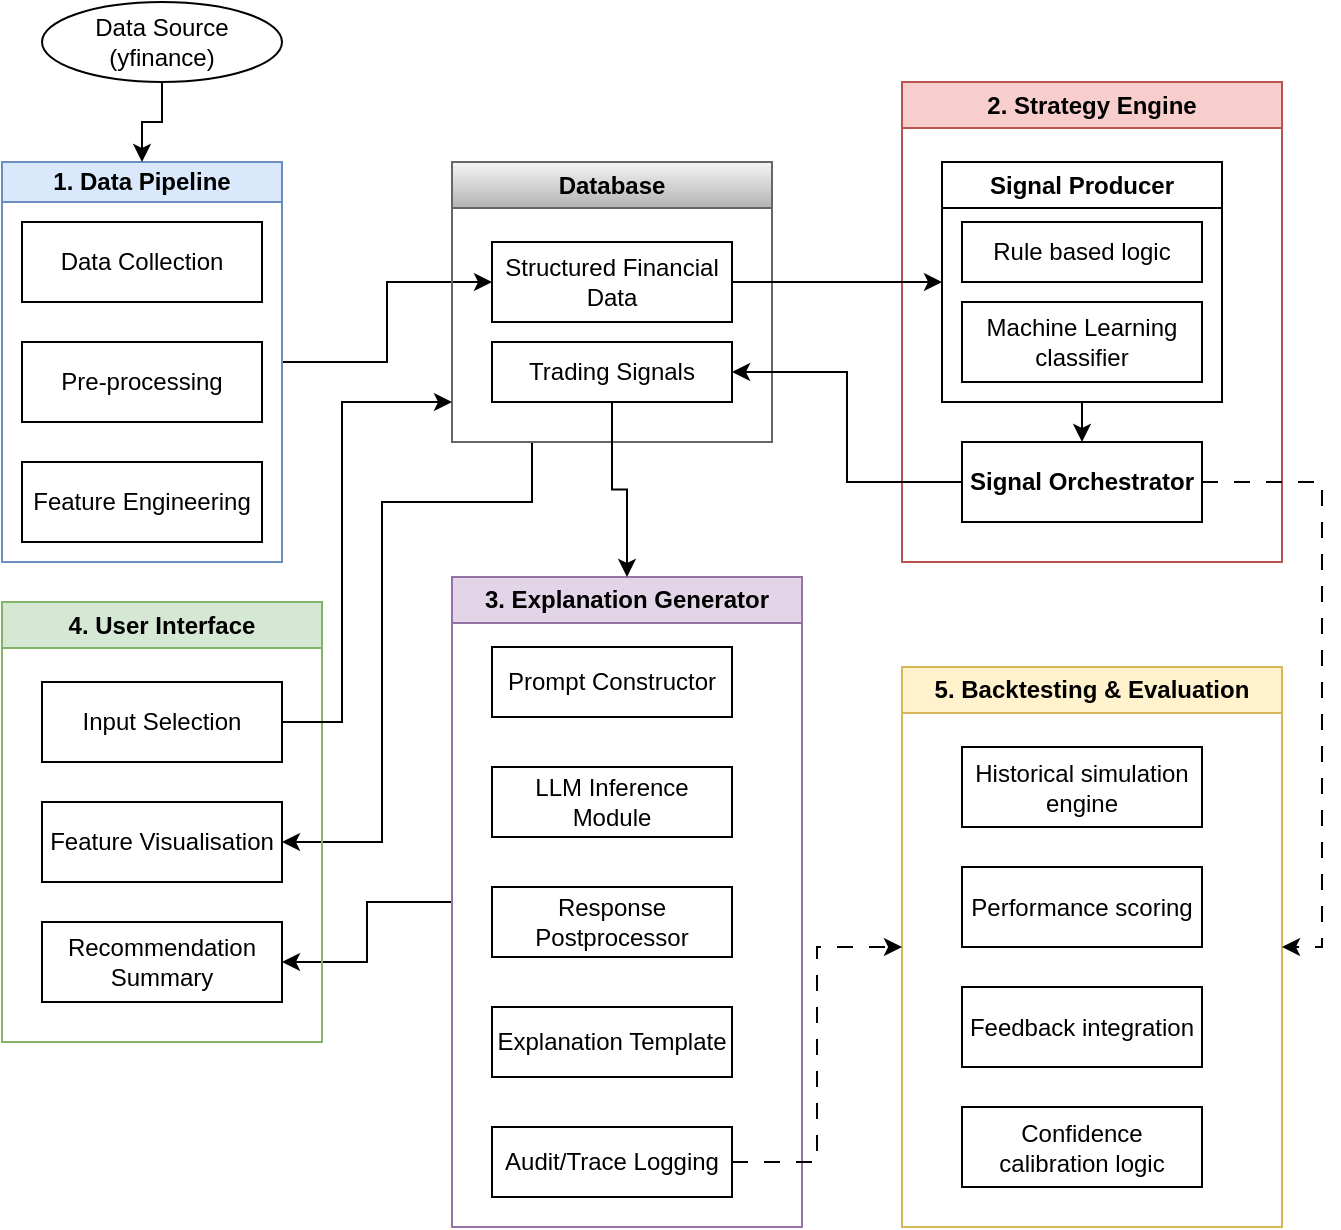 <mxfile version="27.1.5">
  <diagram name="Page-1" id="SKRfB4CFB9PveHrOLZOc">
    <mxGraphModel dx="1240" dy="665" grid="1" gridSize="10" guides="1" tooltips="1" connect="1" arrows="1" fold="1" page="1" pageScale="1" pageWidth="850" pageHeight="1100" math="0" shadow="0">
      <root>
        <mxCell id="0" />
        <mxCell id="1" parent="0" />
        <mxCell id="vz3I2XTfI4akzPilVEYz-20" value="2. Strategy Engine" style="swimlane;whiteSpace=wrap;html=1;fillColor=#f8cecc;strokeColor=#b85450;" vertex="1" parent="1">
          <mxGeometry x="490" y="80" width="190" height="240" as="geometry">
            <mxRectangle x="200" y="440" width="130" height="30" as="alternateBounds" />
          </mxGeometry>
        </mxCell>
        <mxCell id="vz3I2XTfI4akzPilVEYz-77" value="&lt;b&gt;Signal Orchestrator&lt;/b&gt;" style="rounded=0;whiteSpace=wrap;html=1;" vertex="1" parent="vz3I2XTfI4akzPilVEYz-20">
          <mxGeometry x="30" y="180" width="120" height="40" as="geometry" />
        </mxCell>
        <mxCell id="vz3I2XTfI4akzPilVEYz-90" style="edgeStyle=orthogonalEdgeStyle;rounded=0;orthogonalLoop=1;jettySize=auto;html=1;exitX=0.5;exitY=1;exitDx=0;exitDy=0;entryX=0.5;entryY=0;entryDx=0;entryDy=0;" edge="1" parent="vz3I2XTfI4akzPilVEYz-20" source="vz3I2XTfI4akzPilVEYz-80" target="vz3I2XTfI4akzPilVEYz-77">
          <mxGeometry relative="1" as="geometry" />
        </mxCell>
        <mxCell id="vz3I2XTfI4akzPilVEYz-80" value="Signal Producer" style="swimlane;whiteSpace=wrap;html=1;" vertex="1" parent="vz3I2XTfI4akzPilVEYz-20">
          <mxGeometry x="20" y="40" width="140" height="120" as="geometry" />
        </mxCell>
        <mxCell id="vz3I2XTfI4akzPilVEYz-21" value="Rule based logic" style="rounded=0;whiteSpace=wrap;html=1;" vertex="1" parent="vz3I2XTfI4akzPilVEYz-80">
          <mxGeometry x="10" y="30" width="120" height="30" as="geometry" />
        </mxCell>
        <mxCell id="vz3I2XTfI4akzPilVEYz-22" value="Machine Learning classifier" style="rounded=0;whiteSpace=wrap;html=1;" vertex="1" parent="vz3I2XTfI4akzPilVEYz-80">
          <mxGeometry x="10" y="70" width="120" height="40" as="geometry" />
        </mxCell>
        <mxCell id="vz3I2XTfI4akzPilVEYz-75" style="edgeStyle=orthogonalEdgeStyle;rounded=0;orthogonalLoop=1;jettySize=auto;html=1;exitX=1;exitY=0.5;exitDx=0;exitDy=0;entryX=0;entryY=0.5;entryDx=0;entryDy=0;" edge="1" parent="1" source="vz3I2XTfI4akzPilVEYz-23" target="vz3I2XTfI4akzPilVEYz-16">
          <mxGeometry relative="1" as="geometry" />
        </mxCell>
        <mxCell id="vz3I2XTfI4akzPilVEYz-23" value="&lt;div&gt;1. Data Pipeline&lt;/div&gt;" style="swimlane;whiteSpace=wrap;html=1;startSize=20;fillColor=#dae8fc;strokeColor=#6c8ebf;" vertex="1" parent="1">
          <mxGeometry x="40" y="120" width="140" height="200" as="geometry" />
        </mxCell>
        <mxCell id="vz3I2XTfI4akzPilVEYz-1" value="Data Collection" style="rounded=0;whiteSpace=wrap;html=1;" vertex="1" parent="vz3I2XTfI4akzPilVEYz-23">
          <mxGeometry x="10" y="30" width="120" height="40" as="geometry" />
        </mxCell>
        <mxCell id="vz3I2XTfI4akzPilVEYz-5" value="Pre-processing" style="whiteSpace=wrap;html=1;rounded=0;" vertex="1" parent="vz3I2XTfI4akzPilVEYz-23">
          <mxGeometry x="10" y="90" width="120" height="40" as="geometry" />
        </mxCell>
        <mxCell id="vz3I2XTfI4akzPilVEYz-7" value="Feature Engineering" style="whiteSpace=wrap;html=1;rounded=0;" vertex="1" parent="vz3I2XTfI4akzPilVEYz-23">
          <mxGeometry x="10" y="150" width="120" height="40" as="geometry" />
        </mxCell>
        <mxCell id="vz3I2XTfI4akzPilVEYz-93" style="edgeStyle=orthogonalEdgeStyle;rounded=0;orthogonalLoop=1;jettySize=auto;html=1;exitX=0.25;exitY=1;exitDx=0;exitDy=0;entryX=1;entryY=0.5;entryDx=0;entryDy=0;" edge="1" parent="1" source="vz3I2XTfI4akzPilVEYz-24" target="vz3I2XTfI4akzPilVEYz-54">
          <mxGeometry relative="1" as="geometry">
            <Array as="points">
              <mxPoint x="305" y="290" />
              <mxPoint x="230" y="290" />
              <mxPoint x="230" y="460" />
            </Array>
          </mxGeometry>
        </mxCell>
        <mxCell id="vz3I2XTfI4akzPilVEYz-24" value="Database" style="swimlane;whiteSpace=wrap;html=1;fillColor=#f5f5f5;strokeColor=#666666;gradientColor=#b3b3b3;" vertex="1" parent="1">
          <mxGeometry x="265" y="120" width="160" height="140" as="geometry" />
        </mxCell>
        <mxCell id="vz3I2XTfI4akzPilVEYz-16" value="Structured Financial Data" style="whiteSpace=wrap;html=1;rounded=0;" vertex="1" parent="vz3I2XTfI4akzPilVEYz-24">
          <mxGeometry x="20" y="40" width="120" height="40" as="geometry" />
        </mxCell>
        <mxCell id="vz3I2XTfI4akzPilVEYz-72" value="Trading Signals" style="rounded=0;whiteSpace=wrap;html=1;" vertex="1" parent="vz3I2XTfI4akzPilVEYz-24">
          <mxGeometry x="20" y="90" width="120" height="30" as="geometry" />
        </mxCell>
        <mxCell id="vz3I2XTfI4akzPilVEYz-86" style="edgeStyle=orthogonalEdgeStyle;rounded=0;orthogonalLoop=1;jettySize=auto;html=1;exitX=0;exitY=0.5;exitDx=0;exitDy=0;entryX=1;entryY=0.5;entryDx=0;entryDy=0;" edge="1" parent="1" source="vz3I2XTfI4akzPilVEYz-32" target="vz3I2XTfI4akzPilVEYz-52">
          <mxGeometry relative="1" as="geometry" />
        </mxCell>
        <mxCell id="vz3I2XTfI4akzPilVEYz-32" value="3. Explanation Generator" style="swimlane;whiteSpace=wrap;html=1;fillColor=#e1d5e7;strokeColor=#9673a6;" vertex="1" parent="1">
          <mxGeometry x="265" y="327.5" width="175" height="325" as="geometry" />
        </mxCell>
        <mxCell id="vz3I2XTfI4akzPilVEYz-41" value="Prompt Constructor" style="rounded=0;whiteSpace=wrap;html=1;" vertex="1" parent="vz3I2XTfI4akzPilVEYz-32">
          <mxGeometry x="20" y="35" width="120" height="35" as="geometry" />
        </mxCell>
        <mxCell id="vz3I2XTfI4akzPilVEYz-42" value="LLM Inference Module" style="rounded=0;whiteSpace=wrap;html=1;" vertex="1" parent="vz3I2XTfI4akzPilVEYz-32">
          <mxGeometry x="20" y="95" width="120" height="35" as="geometry" />
        </mxCell>
        <mxCell id="vz3I2XTfI4akzPilVEYz-44" value="Response Postprocessor" style="rounded=0;whiteSpace=wrap;html=1;" vertex="1" parent="vz3I2XTfI4akzPilVEYz-32">
          <mxGeometry x="20" y="155" width="120" height="35" as="geometry" />
        </mxCell>
        <mxCell id="vz3I2XTfI4akzPilVEYz-46" value="Explanation Template" style="rounded=0;whiteSpace=wrap;html=1;" vertex="1" parent="vz3I2XTfI4akzPilVEYz-32">
          <mxGeometry x="20" y="215" width="120" height="35" as="geometry" />
        </mxCell>
        <mxCell id="vz3I2XTfI4akzPilVEYz-48" value="Audit/Trace Logging" style="rounded=0;whiteSpace=wrap;html=1;" vertex="1" parent="vz3I2XTfI4akzPilVEYz-32">
          <mxGeometry x="20" y="275" width="120" height="35" as="geometry" />
        </mxCell>
        <mxCell id="vz3I2XTfI4akzPilVEYz-37" style="edgeStyle=orthogonalEdgeStyle;rounded=0;orthogonalLoop=1;jettySize=auto;html=1;exitX=0.5;exitY=1;exitDx=0;exitDy=0;entryX=0.5;entryY=0;entryDx=0;entryDy=0;" edge="1" parent="1" source="vz3I2XTfI4akzPilVEYz-14" target="vz3I2XTfI4akzPilVEYz-23">
          <mxGeometry relative="1" as="geometry" />
        </mxCell>
        <mxCell id="vz3I2XTfI4akzPilVEYz-14" value="Data Source (yfinance)" style="ellipse;whiteSpace=wrap;html=1;" vertex="1" parent="1">
          <mxGeometry x="60" y="40" width="120" height="40" as="geometry" />
        </mxCell>
        <mxCell id="vz3I2XTfI4akzPilVEYz-50" value="4. User Interface" style="swimlane;whiteSpace=wrap;html=1;fillColor=#d5e8d4;strokeColor=#82b366;" vertex="1" parent="1">
          <mxGeometry x="40" y="340" width="160" height="220" as="geometry" />
        </mxCell>
        <mxCell id="vz3I2XTfI4akzPilVEYz-51" value="Input Selection" style="rounded=0;whiteSpace=wrap;html=1;" vertex="1" parent="vz3I2XTfI4akzPilVEYz-50">
          <mxGeometry x="20" y="40" width="120" height="40" as="geometry" />
        </mxCell>
        <mxCell id="vz3I2XTfI4akzPilVEYz-52" value="Recommendation Summary" style="rounded=0;whiteSpace=wrap;html=1;" vertex="1" parent="vz3I2XTfI4akzPilVEYz-50">
          <mxGeometry x="20" y="160" width="120" height="40" as="geometry" />
        </mxCell>
        <mxCell id="vz3I2XTfI4akzPilVEYz-54" value="Feature Visualisation" style="rounded=0;whiteSpace=wrap;html=1;" vertex="1" parent="vz3I2XTfI4akzPilVEYz-50">
          <mxGeometry x="20" y="100" width="120" height="40" as="geometry" />
        </mxCell>
        <mxCell id="vz3I2XTfI4akzPilVEYz-60" value="5. Backtesting &amp;amp; Evaluation" style="swimlane;whiteSpace=wrap;html=1;fillColor=#fff2cc;strokeColor=#d6b656;" vertex="1" parent="1">
          <mxGeometry x="490" y="372.5" width="190" height="280" as="geometry" />
        </mxCell>
        <mxCell id="vz3I2XTfI4akzPilVEYz-61" value="Historical simulation engine" style="rounded=0;whiteSpace=wrap;html=1;" vertex="1" parent="vz3I2XTfI4akzPilVEYz-60">
          <mxGeometry x="30" y="40" width="120" height="40" as="geometry" />
        </mxCell>
        <mxCell id="vz3I2XTfI4akzPilVEYz-62" value="Performance scoring" style="rounded=0;whiteSpace=wrap;html=1;" vertex="1" parent="vz3I2XTfI4akzPilVEYz-60">
          <mxGeometry x="30" y="100" width="120" height="40" as="geometry" />
        </mxCell>
        <mxCell id="vz3I2XTfI4akzPilVEYz-64" value="Feedback integration" style="rounded=0;whiteSpace=wrap;html=1;" vertex="1" parent="vz3I2XTfI4akzPilVEYz-60">
          <mxGeometry x="30" y="160" width="120" height="40" as="geometry" />
        </mxCell>
        <mxCell id="vz3I2XTfI4akzPilVEYz-66" value="Confidence calibration logic" style="rounded=0;whiteSpace=wrap;html=1;" vertex="1" parent="vz3I2XTfI4akzPilVEYz-60">
          <mxGeometry x="30" y="220" width="120" height="40" as="geometry" />
        </mxCell>
        <mxCell id="vz3I2XTfI4akzPilVEYz-76" style="edgeStyle=orthogonalEdgeStyle;rounded=0;orthogonalLoop=1;jettySize=auto;html=1;exitX=1;exitY=0.5;exitDx=0;exitDy=0;entryX=0;entryY=0.5;entryDx=0;entryDy=0;" edge="1" parent="1" source="vz3I2XTfI4akzPilVEYz-16" target="vz3I2XTfI4akzPilVEYz-80">
          <mxGeometry relative="1" as="geometry" />
        </mxCell>
        <mxCell id="vz3I2XTfI4akzPilVEYz-82" style="edgeStyle=orthogonalEdgeStyle;rounded=0;orthogonalLoop=1;jettySize=auto;html=1;exitX=0;exitY=0.5;exitDx=0;exitDy=0;entryX=1;entryY=0.5;entryDx=0;entryDy=0;" edge="1" parent="1" source="vz3I2XTfI4akzPilVEYz-77" target="vz3I2XTfI4akzPilVEYz-72">
          <mxGeometry relative="1" as="geometry" />
        </mxCell>
        <mxCell id="vz3I2XTfI4akzPilVEYz-84" style="edgeStyle=orthogonalEdgeStyle;rounded=0;orthogonalLoop=1;jettySize=auto;html=1;exitX=0.5;exitY=1;exitDx=0;exitDy=0;" edge="1" parent="1" source="vz3I2XTfI4akzPilVEYz-72" target="vz3I2XTfI4akzPilVEYz-32">
          <mxGeometry relative="1" as="geometry" />
        </mxCell>
        <mxCell id="vz3I2XTfI4akzPilVEYz-87" style="edgeStyle=orthogonalEdgeStyle;rounded=0;orthogonalLoop=1;jettySize=auto;html=1;exitX=1;exitY=0.5;exitDx=0;exitDy=0;entryX=0;entryY=0.5;entryDx=0;entryDy=0;dashed=1;dashPattern=8 8;" edge="1" parent="1" source="vz3I2XTfI4akzPilVEYz-48" target="vz3I2XTfI4akzPilVEYz-60">
          <mxGeometry relative="1" as="geometry" />
        </mxCell>
        <mxCell id="vz3I2XTfI4akzPilVEYz-91" style="edgeStyle=orthogonalEdgeStyle;rounded=0;orthogonalLoop=1;jettySize=auto;html=1;exitX=1;exitY=0.5;exitDx=0;exitDy=0;entryX=1;entryY=0.5;entryDx=0;entryDy=0;dashed=1;dashPattern=8 8;" edge="1" parent="1" source="vz3I2XTfI4akzPilVEYz-77" target="vz3I2XTfI4akzPilVEYz-60">
          <mxGeometry relative="1" as="geometry" />
        </mxCell>
        <mxCell id="vz3I2XTfI4akzPilVEYz-96" style="edgeStyle=orthogonalEdgeStyle;rounded=0;orthogonalLoop=1;jettySize=auto;html=1;exitX=1;exitY=0.5;exitDx=0;exitDy=0;" edge="1" parent="1" source="vz3I2XTfI4akzPilVEYz-51">
          <mxGeometry relative="1" as="geometry">
            <mxPoint x="265" y="240" as="targetPoint" />
            <Array as="points">
              <mxPoint x="210" y="400" />
              <mxPoint x="210" y="240" />
              <mxPoint x="265" y="240" />
            </Array>
          </mxGeometry>
        </mxCell>
      </root>
    </mxGraphModel>
  </diagram>
</mxfile>
